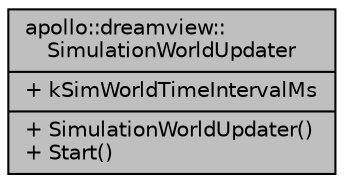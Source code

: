 digraph "apollo::dreamview::SimulationWorldUpdater"
{
  edge [fontname="Helvetica",fontsize="10",labelfontname="Helvetica",labelfontsize="10"];
  node [fontname="Helvetica",fontsize="10",shape=record];
  Node1 [label="{apollo::dreamview::\lSimulationWorldUpdater\n|+ kSimWorldTimeIntervalMs\l|+ SimulationWorldUpdater()\l+ Start()\l}",height=0.2,width=0.4,color="black", fillcolor="grey75", style="filled" fontcolor="black"];
}
